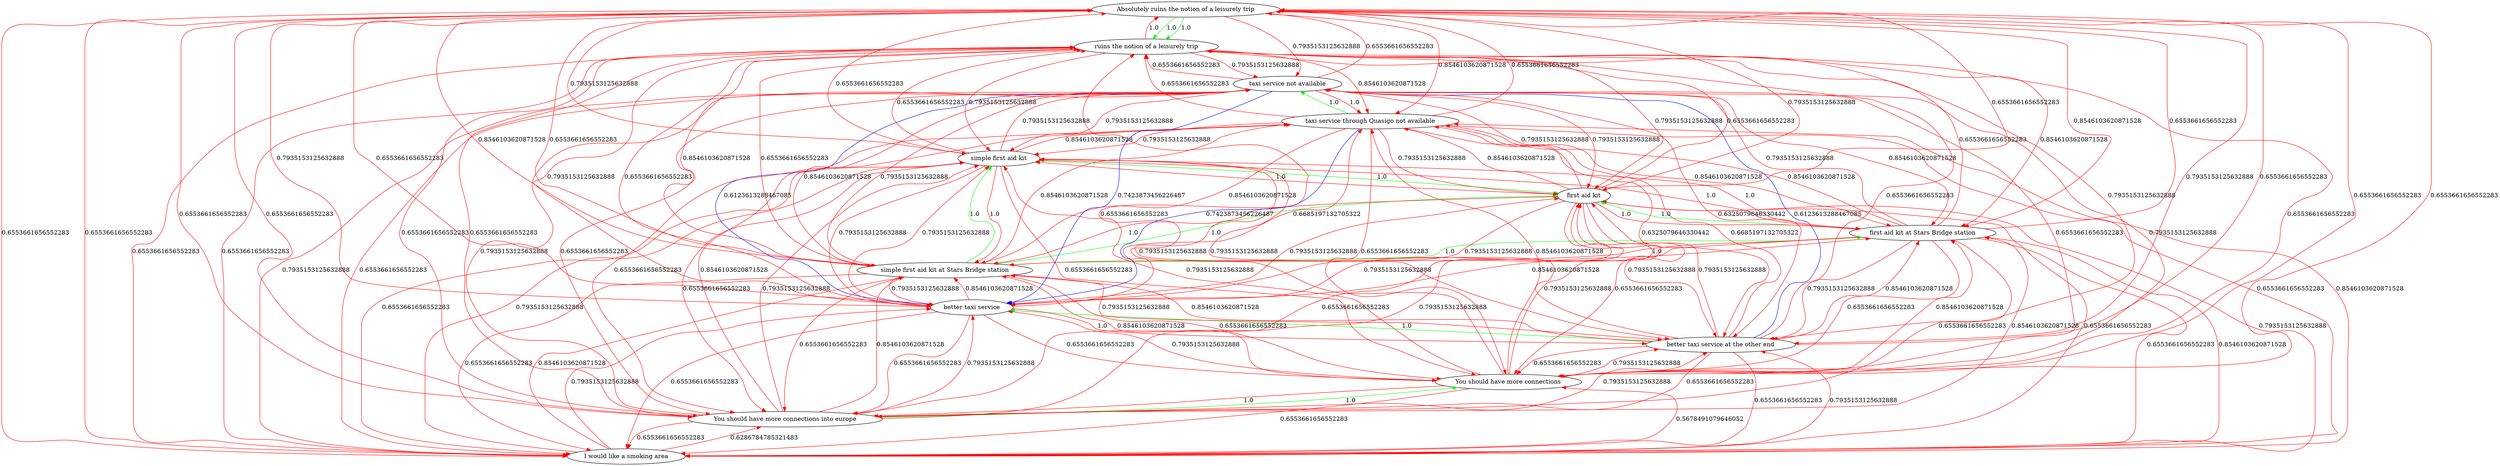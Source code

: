 digraph rawGraph {
"Absolutely ruins the notion of a leisurely trip";"ruins the notion of a leisurely trip";"I would like a smoking area";"You should have more connections into europe";"You should have more connections";"better taxi service at the other end";"better taxi service";"simple first aid kit at Stars Bridge station";"first aid kit at Stars Bridge station";"first aid kit";"simple first aid kit";"taxi service through Quasigo not available";"taxi service not available";"Absolutely ruins the notion of a leisurely trip" -> "ruins the notion of a leisurely trip" [label=1.0] [color=green]
"Absolutely ruins the notion of a leisurely trip" -> "ruins the notion of a leisurely trip" [label=1.0] [color=green]
"ruins the notion of a leisurely trip" -> "Absolutely ruins the notion of a leisurely trip" [label=1.0] [color=red]
"Absolutely ruins the notion of a leisurely trip" -> "I would like a smoking area" [label=0.6553661656552283] [color=red]
"ruins the notion of a leisurely trip" -> "I would like a smoking area" [label=0.6553661656552283] [color=red]
"I would like a smoking area" -> "Absolutely ruins the notion of a leisurely trip" [label=0.6553661656552283] [color=red]
"I would like a smoking area" -> "ruins the notion of a leisurely trip" [label=0.6553661656552283] [color=red]
"You should have more connections into europe" -> "You should have more connections" [label=1.0] [color=green]
"You should have more connections" -> "You should have more connections into europe" [label=1.0] [color=red]
"Absolutely ruins the notion of a leisurely trip" -> "You should have more connections into europe" [label=0.6553661656552283] [color=red]
"Absolutely ruins the notion of a leisurely trip" -> "You should have more connections" [label=0.6553661656552283] [color=red]
"ruins the notion of a leisurely trip" -> "You should have more connections into europe" [label=0.6553661656552283] [color=red]
"ruins the notion of a leisurely trip" -> "You should have more connections" [label=0.6553661656552283] [color=red]
"I would like a smoking area" -> "You should have more connections into europe" [label=0.6286784785321483] [color=red]
"I would like a smoking area" -> "You should have more connections" [label=0.5678491079646052] [color=red]
"You should have more connections into europe" -> "Absolutely ruins the notion of a leisurely trip" [label=0.6553661656552283] [color=red]
"You should have more connections into europe" -> "ruins the notion of a leisurely trip" [label=0.6553661656552283] [color=red]
"You should have more connections into europe" -> "I would like a smoking area" [label=0.6553661656552283] [color=red]
"You should have more connections" -> "Absolutely ruins the notion of a leisurely trip" [label=0.6553661656552283] [color=red]
"You should have more connections" -> "ruins the notion of a leisurely trip" [label=0.6553661656552283] [color=red]
"You should have more connections" -> "I would like a smoking area" [label=0.6553661656552283] [color=red]
"better taxi service at the other end" -> "better taxi service" [label=1.0] [color=green]
"better taxi service" -> "better taxi service at the other end" [label=1.0] [color=red]
"Absolutely ruins the notion of a leisurely trip" -> "better taxi service at the other end" [label=0.7935153125632888] [color=red]
"Absolutely ruins the notion of a leisurely trip" -> "better taxi service" [label=0.7935153125632888] [color=red]
"ruins the notion of a leisurely trip" -> "better taxi service at the other end" [label=0.7935153125632888] [color=red]
"ruins the notion of a leisurely trip" -> "better taxi service" [label=0.7935153125632888] [color=red]
"I would like a smoking area" -> "better taxi service at the other end" [label=0.7935153125632888] [color=red]
"I would like a smoking area" -> "better taxi service" [label=0.7935153125632888] [color=red]
"You should have more connections into europe" -> "better taxi service at the other end" [label=0.7935153125632888] [color=red]
"You should have more connections into europe" -> "better taxi service" [label=0.7935153125632888] [color=red]
"You should have more connections" -> "better taxi service at the other end" [label=0.7935153125632888] [color=red]
"You should have more connections" -> "better taxi service" [label=0.7935153125632888] [color=red]
"better taxi service at the other end" -> "Absolutely ruins the notion of a leisurely trip" [label=0.6553661656552283] [color=red]
"better taxi service at the other end" -> "ruins the notion of a leisurely trip" [label=0.6553661656552283] [color=red]
"better taxi service at the other end" -> "I would like a smoking area" [label=0.6553661656552283] [color=red]
"better taxi service at the other end" -> "You should have more connections into europe" [label=0.6553661656552283] [color=red]
"better taxi service at the other end" -> "You should have more connections" [label=0.6553661656552283] [color=red]
"better taxi service" -> "Absolutely ruins the notion of a leisurely trip" [label=0.6553661656552283] [color=red]
"better taxi service" -> "ruins the notion of a leisurely trip" [label=0.6553661656552283] [color=red]
"better taxi service" -> "I would like a smoking area" [label=0.6553661656552283] [color=red]
"better taxi service" -> "You should have more connections into europe" [label=0.6553661656552283] [color=red]
"better taxi service" -> "You should have more connections" [label=0.6553661656552283] [color=red]
"simple first aid kit at Stars Bridge station" -> "first aid kit at Stars Bridge station" [label=1.0] [color=green]
"first aid kit at Stars Bridge station" -> "first aid kit" [label=1.0] [color=green]
"simple first aid kit at Stars Bridge station" -> "simple first aid kit" [label=1.0] [color=green]
"simple first aid kit" -> "first aid kit" [label=1.0] [color=green]
"simple first aid kit at Stars Bridge station" -> "first aid kit" [label=1.0] [color=green]
"first aid kit at Stars Bridge station" -> "simple first aid kit at Stars Bridge station" [label=1.0] [color=red]
"first aid kit at Stars Bridge station" -> "simple first aid kit" [label=1.0] [color=red]
"first aid kit" -> "simple first aid kit at Stars Bridge station" [label=1.0] [color=red]
"first aid kit" -> "first aid kit at Stars Bridge station" [label=1.0] [color=red]
"first aid kit" -> "simple first aid kit" [label=1.0] [color=red]
"simple first aid kit" -> "simple first aid kit at Stars Bridge station" [label=1.0] [color=red]
"simple first aid kit" -> "first aid kit at Stars Bridge station" [label=1.0] [color=red]
"Absolutely ruins the notion of a leisurely trip" -> "simple first aid kit at Stars Bridge station" [label=0.8546103620871528] [color=red]
"Absolutely ruins the notion of a leisurely trip" -> "first aid kit at Stars Bridge station" [label=0.8546103620871528] [color=red]
"Absolutely ruins the notion of a leisurely trip" -> "first aid kit" [label=0.7935153125632888] [color=red]
"Absolutely ruins the notion of a leisurely trip" -> "simple first aid kit" [label=0.7935153125632888] [color=red]
"ruins the notion of a leisurely trip" -> "simple first aid kit at Stars Bridge station" [label=0.8546103620871528] [color=red]
"ruins the notion of a leisurely trip" -> "first aid kit at Stars Bridge station" [label=0.8546103620871528] [color=red]
"ruins the notion of a leisurely trip" -> "first aid kit" [label=0.7935153125632888] [color=red]
"ruins the notion of a leisurely trip" -> "simple first aid kit" [label=0.7935153125632888] [color=red]
"I would like a smoking area" -> "simple first aid kit at Stars Bridge station" [label=0.8546103620871528] [color=red]
"I would like a smoking area" -> "first aid kit at Stars Bridge station" [label=0.8546103620871528] [color=red]
"I would like a smoking area" -> "first aid kit" [label=0.7935153125632888] [color=red]
"I would like a smoking area" -> "simple first aid kit" [label=0.7935153125632888] [color=red]
"You should have more connections into europe" -> "simple first aid kit at Stars Bridge station" [label=0.8546103620871528] [color=red]
"You should have more connections into europe" -> "first aid kit at Stars Bridge station" [label=0.8546103620871528] [color=red]
"You should have more connections into europe" -> "first aid kit" [label=0.7935153125632888] [color=red]
"You should have more connections into europe" -> "simple first aid kit" [label=0.7935153125632888] [color=red]
"You should have more connections" -> "simple first aid kit at Stars Bridge station" [label=0.8546103620871528] [color=red]
"You should have more connections" -> "first aid kit at Stars Bridge station" [label=0.8546103620871528] [color=red]
"You should have more connections" -> "first aid kit" [label=0.7935153125632888] [color=red]
"You should have more connections" -> "simple first aid kit" [label=0.7935153125632888] [color=red]
"better taxi service at the other end" -> "simple first aid kit at Stars Bridge station" [label=0.8546103620871528] [color=red]
"better taxi service at the other end" -> "first aid kit at Stars Bridge station" [label=0.8546103620871528] [color=red]
"better taxi service at the other end" -> "first aid kit" [label=0.7935153125632888] [color=red]
"better taxi service at the other end" -> "simple first aid kit" [label=0.7935153125632888] [color=red]
"better taxi service" -> "simple first aid kit at Stars Bridge station" [label=0.8546103620871528] [color=red]
"better taxi service" -> "first aid kit at Stars Bridge station" [label=0.8546103620871528] [color=red]
"better taxi service" -> "first aid kit" [label=0.7935153125632888] [color=red]
"better taxi service" -> "simple first aid kit" [label=0.7935153125632888] [color=red]
"simple first aid kit at Stars Bridge station" -> "Absolutely ruins the notion of a leisurely trip" [label=0.6553661656552283] [color=red]
"simple first aid kit at Stars Bridge station" -> "ruins the notion of a leisurely trip" [label=0.6553661656552283] [color=red]
"simple first aid kit at Stars Bridge station" -> "I would like a smoking area" [label=0.6553661656552283] [color=red]
"simple first aid kit at Stars Bridge station" -> "You should have more connections into europe" [label=0.6553661656552283] [color=red]
"simple first aid kit at Stars Bridge station" -> "You should have more connections" [label=0.6553661656552283] [color=red]
"simple first aid kit at Stars Bridge station" -> "better taxi service at the other end" [label=0.7935153125632888] [color=red]
"simple first aid kit at Stars Bridge station" -> "better taxi service" [label=0.7935153125632888] [color=red]
"first aid kit at Stars Bridge station" -> "Absolutely ruins the notion of a leisurely trip" [label=0.6553661656552283] [color=red]
"first aid kit at Stars Bridge station" -> "ruins the notion of a leisurely trip" [label=0.6553661656552283] [color=red]
"first aid kit at Stars Bridge station" -> "I would like a smoking area" [label=0.6553661656552283] [color=red]
"first aid kit at Stars Bridge station" -> "You should have more connections into europe" [label=0.6553661656552283] [color=red]
"first aid kit at Stars Bridge station" -> "You should have more connections" [label=0.6553661656552283] [color=red]
"first aid kit at Stars Bridge station" -> "better taxi service at the other end" [label=0.7935153125632888] [color=red]
"first aid kit at Stars Bridge station" -> "better taxi service" [label=0.7935153125632888] [color=red]
"first aid kit" -> "Absolutely ruins the notion of a leisurely trip" [label=0.6553661656552283] [color=red]
"first aid kit" -> "ruins the notion of a leisurely trip" [label=0.6553661656552283] [color=red]
"first aid kit" -> "I would like a smoking area" [label=0.6553661656552283] [color=red]
"first aid kit" -> "You should have more connections into europe" [label=0.6553661656552283] [color=red]
"first aid kit" -> "You should have more connections" [label=0.6553661656552283] [color=red]
"first aid kit" -> "better taxi service at the other end" [label=0.7935153125632888] [color=red]
"first aid kit" -> "better taxi service" [label=0.7935153125632888] [color=red]
"simple first aid kit" -> "Absolutely ruins the notion of a leisurely trip" [label=0.6553661656552283] [color=red]
"simple first aid kit" -> "ruins the notion of a leisurely trip" [label=0.6553661656552283] [color=red]
"simple first aid kit" -> "I would like a smoking area" [label=0.6553661656552283] [color=red]
"simple first aid kit" -> "You should have more connections into europe" [label=0.6553661656552283] [color=red]
"simple first aid kit" -> "You should have more connections" [label=0.6553661656552283] [color=red]
"simple first aid kit" -> "better taxi service at the other end" [label=0.7935153125632888] [color=red]
"simple first aid kit" -> "better taxi service" [label=0.7935153125632888] [color=red]
"taxi service through Quasigo not available" -> "taxi service not available" [label=1.0] [color=green]
"taxi service not available" -> "taxi service through Quasigo not available" [label=1.0] [color=red]
"Absolutely ruins the notion of a leisurely trip" -> "taxi service through Quasigo not available" [label=0.8546103620871528] [color=red]
"Absolutely ruins the notion of a leisurely trip" -> "taxi service not available" [label=0.7935153125632888] [color=red]
"ruins the notion of a leisurely trip" -> "taxi service through Quasigo not available" [label=0.8546103620871528] [color=red]
"ruins the notion of a leisurely trip" -> "taxi service not available" [label=0.7935153125632888] [color=red]
"I would like a smoking area" -> "taxi service through Quasigo not available" [label=0.8546103620871528] [color=red]
"I would like a smoking area" -> "taxi service not available" [label=0.7935153125632888] [color=red]
"You should have more connections into europe" -> "taxi service through Quasigo not available" [label=0.8546103620871528] [color=red]
"You should have more connections into europe" -> "taxi service not available" [label=0.7935153125632888] [color=red]
"You should have more connections" -> "taxi service through Quasigo not available" [label=0.8546103620871528] [color=red]
"You should have more connections" -> "taxi service not available" [label=0.7935153125632888] [color=red]
"better taxi service at the other end" -> "taxi service through Quasigo not available" [label=0.6685197132705322] [color=red]
"better taxi service at the other end" -> "taxi service not available" [label=0.6123613288467085] [color=blue]
"better taxi service" -> "taxi service through Quasigo not available" [label=0.6685197132705322] [color=red]
"better taxi service" -> "taxi service not available" [label=0.6123613288467085] [color=blue]
"simple first aid kit at Stars Bridge station" -> "taxi service through Quasigo not available" [label=0.8546103620871528] [color=red]
"simple first aid kit at Stars Bridge station" -> "taxi service not available" [label=0.7935153125632888] [color=red]
"first aid kit at Stars Bridge station" -> "taxi service through Quasigo not available" [label=0.8546103620871528] [color=red]
"first aid kit at Stars Bridge station" -> "taxi service not available" [label=0.7935153125632888] [color=red]
"first aid kit" -> "taxi service through Quasigo not available" [label=0.8546103620871528] [color=red]
"first aid kit" -> "taxi service not available" [label=0.7935153125632888] [color=red]
"simple first aid kit" -> "taxi service through Quasigo not available" [label=0.8546103620871528] [color=red]
"simple first aid kit" -> "taxi service not available" [label=0.7935153125632888] [color=red]
"taxi service through Quasigo not available" -> "Absolutely ruins the notion of a leisurely trip" [label=0.6553661656552283] [color=red]
"taxi service through Quasigo not available" -> "ruins the notion of a leisurely trip" [label=0.6553661656552283] [color=red]
"taxi service through Quasigo not available" -> "I would like a smoking area" [label=0.6553661656552283] [color=red]
"taxi service through Quasigo not available" -> "You should have more connections into europe" [label=0.6553661656552283] [color=red]
"taxi service through Quasigo not available" -> "You should have more connections" [label=0.6553661656552283] [color=red]
"taxi service through Quasigo not available" -> "better taxi service at the other end" [label=0.6325079646330442] [color=red]
"taxi service through Quasigo not available" -> "better taxi service" [label=0.7423873456226487] [color=blue]
"taxi service through Quasigo not available" -> "simple first aid kit at Stars Bridge station" [label=0.8546103620871528] [color=red]
"taxi service through Quasigo not available" -> "first aid kit at Stars Bridge station" [label=0.8546103620871528] [color=red]
"taxi service through Quasigo not available" -> "first aid kit" [label=0.7935153125632888] [color=red]
"taxi service through Quasigo not available" -> "simple first aid kit" [label=0.7935153125632888] [color=red]
"taxi service not available" -> "Absolutely ruins the notion of a leisurely trip" [label=0.6553661656552283] [color=red]
"taxi service not available" -> "ruins the notion of a leisurely trip" [label=0.6553661656552283] [color=red]
"taxi service not available" -> "I would like a smoking area" [label=0.6553661656552283] [color=red]
"taxi service not available" -> "You should have more connections into europe" [label=0.6553661656552283] [color=red]
"taxi service not available" -> "You should have more connections" [label=0.6553661656552283] [color=red]
"taxi service not available" -> "better taxi service at the other end" [label=0.6325079646330442] [color=red]
"taxi service not available" -> "better taxi service" [label=0.7423873456226487] [color=blue]
"taxi service not available" -> "simple first aid kit at Stars Bridge station" [label=0.8546103620871528] [color=red]
"taxi service not available" -> "first aid kit at Stars Bridge station" [label=0.8546103620871528] [color=red]
"taxi service not available" -> "first aid kit" [label=0.7935153125632888] [color=red]
"taxi service not available" -> "simple first aid kit" [label=0.7935153125632888] [color=red]
}